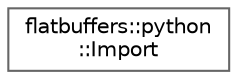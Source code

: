 digraph "Graphical Class Hierarchy"
{
 // LATEX_PDF_SIZE
  bgcolor="transparent";
  edge [fontname=Helvetica,fontsize=10,labelfontname=Helvetica,labelfontsize=10];
  node [fontname=Helvetica,fontsize=10,shape=box,height=0.2,width=0.4];
  rankdir="LR";
  Node0 [id="Node000000",label="flatbuffers::python\l::Import",height=0.2,width=0.4,color="grey40", fillcolor="white", style="filled",URL="$structflatbuffers_1_1python_1_1Import.html",tooltip=" "];
}
